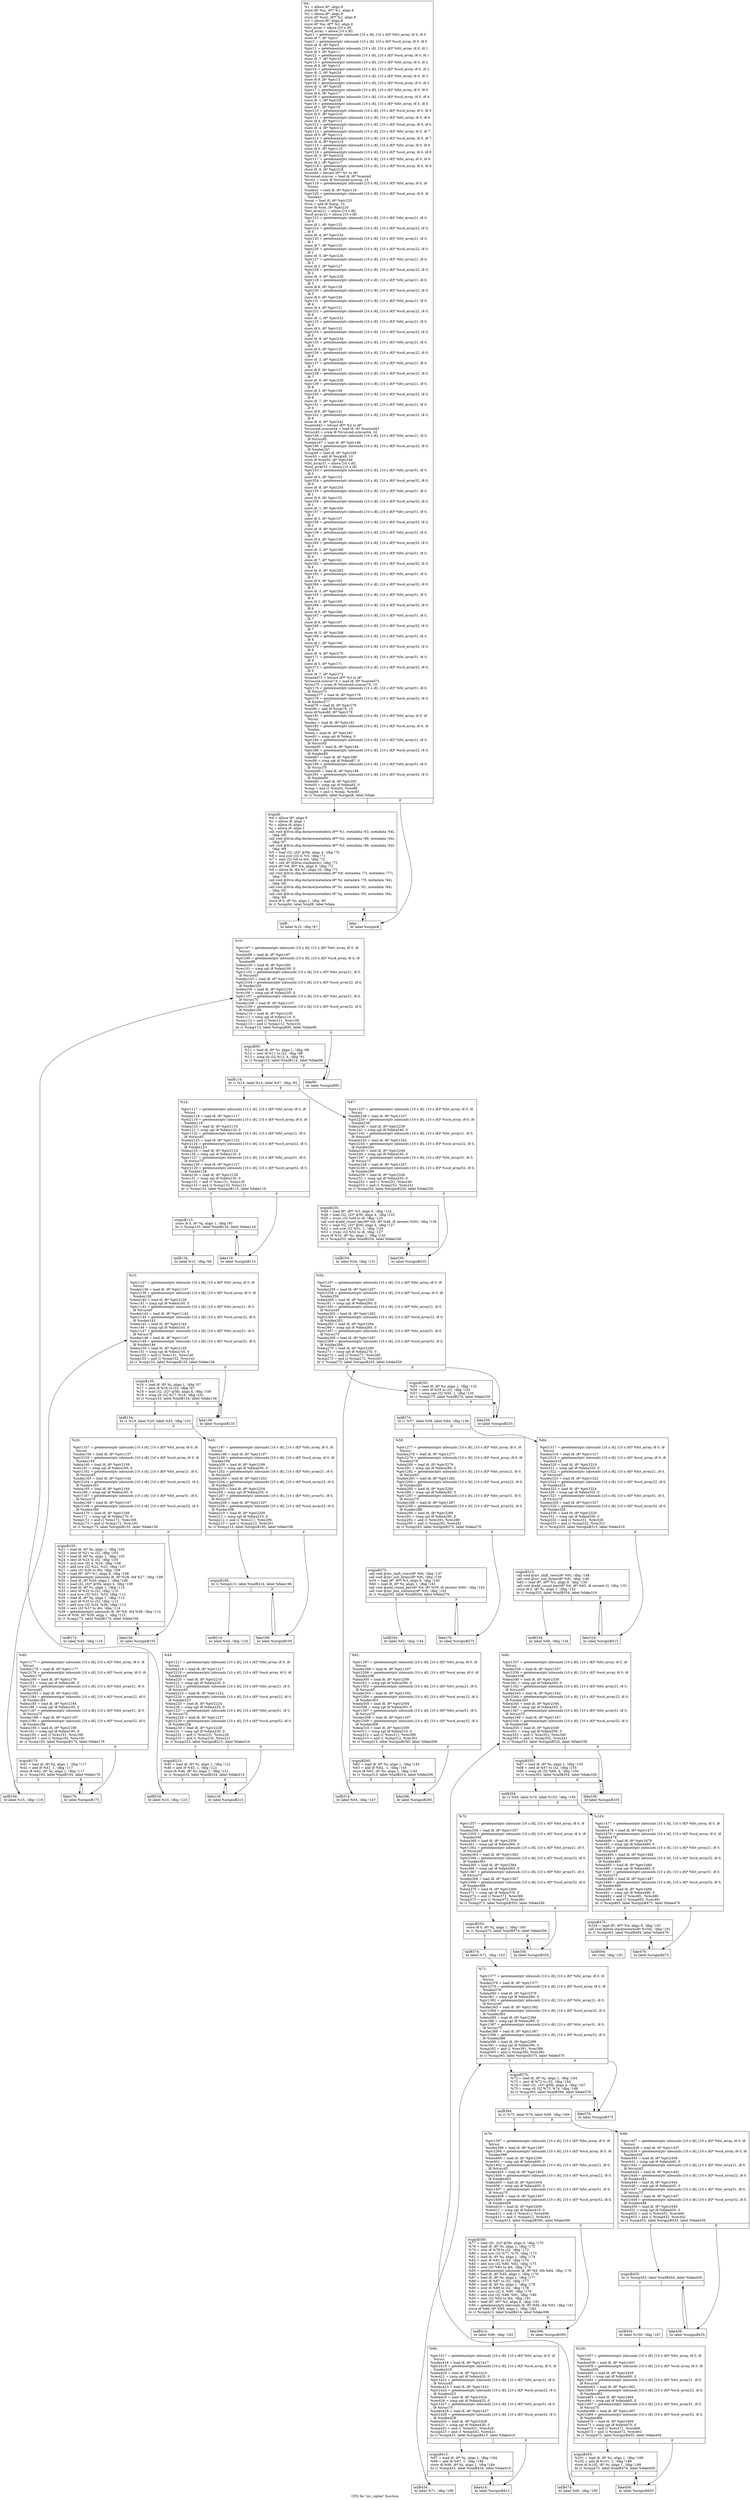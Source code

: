 digraph "CFG for 'inv_cipher' function" {
	label="CFG for 'inv_cipher' function";

	Node0x55a8125c5ec0 [shape=record,label="{%0:\l  %1 = alloca i8*, align 8\l  store i8* %in, i8** %1, align 8\l  %2 = alloca i8*, align 8\l  store i8* %out, i8** %2, align 8\l  %3 = alloca i8*, align 8\l  store i8* %w, i8** %3, align 8\l  %fst_array = alloca [10 x i8]\l  %scd_array = alloca [10 x i8]\l  %ptr1 = getelementptr inbounds [10 x i8], [10 x i8]* %fst_array, i8 0, i8 0\l  store i8 7, i8* %ptr1\l  %ptr2 = getelementptr inbounds [10 x i8], [10 x i8]* %scd_array, i8 0, i8 0\l  store i8 -8, i8* %ptr2\l  %ptr11 = getelementptr inbounds [10 x i8], [10 x i8]* %fst_array, i8 0, i8 1\l  store i8 3, i8* %ptr11\l  %ptr22 = getelementptr inbounds [10 x i8], [10 x i8]* %scd_array, i8 0, i8 1\l  store i8 -7, i8* %ptr22\l  %ptr13 = getelementptr inbounds [10 x i8], [10 x i8]* %fst_array, i8 0, i8 2\l  store i8 8, i8* %ptr13\l  %ptr24 = getelementptr inbounds [10 x i8], [10 x i8]* %scd_array, i8 0, i8 2\l  store i8 -2, i8* %ptr24\l  %ptr15 = getelementptr inbounds [10 x i8], [10 x i8]* %fst_array, i8 0, i8 3\l  store i8 9, i8* %ptr15\l  %ptr26 = getelementptr inbounds [10 x i8], [10 x i8]* %scd_array, i8 0, i8 3\l  store i8 -5, i8* %ptr26\l  %ptr17 = getelementptr inbounds [10 x i8], [10 x i8]* %fst_array, i8 0, i8 4\l  store i8 6, i8* %ptr17\l  %ptr28 = getelementptr inbounds [10 x i8], [10 x i8]* %scd_array, i8 0, i8 4\l  store i8 -1, i8* %ptr28\l  %ptr19 = getelementptr inbounds [10 x i8], [10 x i8]* %fst_array, i8 0, i8 5\l  store i8 1, i8* %ptr19\l  %ptr210 = getelementptr inbounds [10 x i8], [10 x i8]* %scd_array, i8 0, i8 5\l  store i8 0, i8* %ptr210\l  %ptr111 = getelementptr inbounds [10 x i8], [10 x i8]* %fst_array, i8 0, i8 6\l  store i8 4, i8* %ptr111\l  %ptr212 = getelementptr inbounds [10 x i8], [10 x i8]* %scd_array, i8 0, i8 6\l  store i8 -4, i8* %ptr212\l  %ptr113 = getelementptr inbounds [10 x i8], [10 x i8]* %fst_array, i8 0, i8 7\l  store i8 5, i8* %ptr113\l  %ptr214 = getelementptr inbounds [10 x i8], [10 x i8]* %scd_array, i8 0, i8 7\l  store i8 -6, i8* %ptr214\l  %ptr115 = getelementptr inbounds [10 x i8], [10 x i8]* %fst_array, i8 0, i8 8\l  store i8 0, i8* %ptr115\l  %ptr216 = getelementptr inbounds [10 x i8], [10 x i8]* %scd_array, i8 0, i8 8\l  store i8 -3, i8* %ptr216\l  %ptr117 = getelementptr inbounds [10 x i8], [10 x i8]* %fst_array, i8 0, i8 9\l  store i8 2, i8* %ptr117\l  %ptr218 = getelementptr inbounds [10 x i8], [10 x i8]* %scd_array, i8 0, i8 9\l  store i8 -9, i8* %ptr218\l  %casted = bitcast i8** %1 to i8*\l  %trunced.symvar = load i8, i8* %casted\l  %truci = srem i8 %trunced.symvar, 10\l  %ptr119 = getelementptr inbounds [10 x i8], [10 x i8]* %fst_array, i8 0, i8\l... %truci\l  %index2 = load i8, i8* %ptr119\l  %ptr220 = getelementptr inbounds [10 x i8], [10 x i8]* %scd_array, i8 0, i8\l... %index2\l  %orgi = load i8, i8* %ptr220\l  %res = add i8 %orgi, 10\l  store i8 %res, i8* %ptr220\l  %fst_array21 = alloca [10 x i8]\l  %scd_array22 = alloca [10 x i8]\l  %ptr123 = getelementptr inbounds [10 x i8], [10 x i8]* %fst_array21, i8 0,\l... i8 0\l  store i8 1, i8* %ptr123\l  %ptr224 = getelementptr inbounds [10 x i8], [10 x i8]* %scd_array22, i8 0,\l... i8 0\l  store i8 -4, i8* %ptr224\l  %ptr125 = getelementptr inbounds [10 x i8], [10 x i8]* %fst_array21, i8 0,\l... i8 1\l  store i8 7, i8* %ptr125\l  %ptr226 = getelementptr inbounds [10 x i8], [10 x i8]* %scd_array22, i8 0,\l... i8 1\l  store i8 -5, i8* %ptr226\l  %ptr127 = getelementptr inbounds [10 x i8], [10 x i8]* %fst_array21, i8 0,\l... i8 2\l  store i8 2, i8* %ptr127\l  %ptr228 = getelementptr inbounds [10 x i8], [10 x i8]* %scd_array22, i8 0,\l... i8 2\l  store i8 -3, i8* %ptr228\l  %ptr129 = getelementptr inbounds [10 x i8], [10 x i8]* %fst_array21, i8 0,\l... i8 3\l  store i8 8, i8* %ptr129\l  %ptr230 = getelementptr inbounds [10 x i8], [10 x i8]* %scd_array22, i8 0,\l... i8 3\l  store i8 0, i8* %ptr230\l  %ptr131 = getelementptr inbounds [10 x i8], [10 x i8]* %fst_array21, i8 0,\l... i8 4\l  store i8 4, i8* %ptr131\l  %ptr232 = getelementptr inbounds [10 x i8], [10 x i8]* %scd_array22, i8 0,\l... i8 4\l  store i8 -1, i8* %ptr232\l  %ptr133 = getelementptr inbounds [10 x i8], [10 x i8]* %fst_array21, i8 0,\l... i8 5\l  store i8 0, i8* %ptr133\l  %ptr234 = getelementptr inbounds [10 x i8], [10 x i8]* %scd_array22, i8 0,\l... i8 5\l  store i8 -9, i8* %ptr234\l  %ptr135 = getelementptr inbounds [10 x i8], [10 x i8]* %fst_array21, i8 0,\l... i8 6\l  store i8 5, i8* %ptr135\l  %ptr236 = getelementptr inbounds [10 x i8], [10 x i8]* %scd_array22, i8 0,\l... i8 6\l  store i8 -2, i8* %ptr236\l  %ptr137 = getelementptr inbounds [10 x i8], [10 x i8]* %fst_array21, i8 0,\l... i8 7\l  store i8 9, i8* %ptr137\l  %ptr238 = getelementptr inbounds [10 x i8], [10 x i8]* %scd_array22, i8 0,\l... i8 7\l  store i8 -6, i8* %ptr238\l  %ptr139 = getelementptr inbounds [10 x i8], [10 x i8]* %fst_array21, i8 0,\l... i8 8\l  store i8 3, i8* %ptr139\l  %ptr240 = getelementptr inbounds [10 x i8], [10 x i8]* %scd_array22, i8 0,\l... i8 8\l  store i8 -7, i8* %ptr240\l  %ptr141 = getelementptr inbounds [10 x i8], [10 x i8]* %fst_array21, i8 0,\l... i8 9\l  store i8 6, i8* %ptr141\l  %ptr242 = getelementptr inbounds [10 x i8], [10 x i8]* %scd_array22, i8 0,\l... i8 9\l  store i8 -8, i8* %ptr242\l  %casted43 = bitcast i8** %2 to i8*\l  %trunced.symvar44 = load i8, i8* %casted43\l  %truci45 = srem i8 %trunced.symvar44, 10\l  %ptr146 = getelementptr inbounds [10 x i8], [10 x i8]* %fst_array21, i8 0,\l... i8 %truci45\l  %index247 = load i8, i8* %ptr146\l  %ptr248 = getelementptr inbounds [10 x i8], [10 x i8]* %scd_array22, i8 0,\l... i8 %index247\l  %orgi49 = load i8, i8* %ptr248\l  %res50 = add i8 %orgi49, 10\l  store i8 %res50, i8* %ptr248\l  %fst_array51 = alloca [10 x i8]\l  %scd_array52 = alloca [10 x i8]\l  %ptr153 = getelementptr inbounds [10 x i8], [10 x i8]* %fst_array51, i8 0,\l... i8 0\l  store i8 0, i8* %ptr153\l  %ptr254 = getelementptr inbounds [10 x i8], [10 x i8]* %scd_array52, i8 0,\l... i8 0\l  store i8 -8, i8* %ptr254\l  %ptr155 = getelementptr inbounds [10 x i8], [10 x i8]* %fst_array51, i8 0,\l... i8 1\l  store i8 9, i8* %ptr155\l  %ptr256 = getelementptr inbounds [10 x i8], [10 x i8]* %scd_array52, i8 0,\l... i8 1\l  store i8 -1, i8* %ptr256\l  %ptr157 = getelementptr inbounds [10 x i8], [10 x i8]* %fst_array51, i8 0,\l... i8 2\l  store i8 3, i8* %ptr157\l  %ptr258 = getelementptr inbounds [10 x i8], [10 x i8]* %scd_array52, i8 0,\l... i8 2\l  store i8 -9, i8* %ptr258\l  %ptr159 = getelementptr inbounds [10 x i8], [10 x i8]* %fst_array51, i8 0,\l... i8 3\l  store i8 4, i8* %ptr159\l  %ptr260 = getelementptr inbounds [10 x i8], [10 x i8]* %scd_array52, i8 0,\l... i8 3\l  store i8 -2, i8* %ptr260\l  %ptr161 = getelementptr inbounds [10 x i8], [10 x i8]* %fst_array51, i8 0,\l... i8 4\l  store i8 7, i8* %ptr161\l  %ptr262 = getelementptr inbounds [10 x i8], [10 x i8]* %scd_array52, i8 0,\l... i8 4\l  store i8 -6, i8* %ptr262\l  %ptr163 = getelementptr inbounds [10 x i8], [10 x i8]* %fst_array51, i8 0,\l... i8 5\l  store i8 6, i8* %ptr163\l  %ptr264 = getelementptr inbounds [10 x i8], [10 x i8]* %scd_array52, i8 0,\l... i8 5\l  store i8 -3, i8* %ptr264\l  %ptr165 = getelementptr inbounds [10 x i8], [10 x i8]* %fst_array51, i8 0,\l... i8 6\l  store i8 2, i8* %ptr165\l  %ptr266 = getelementptr inbounds [10 x i8], [10 x i8]* %scd_array52, i8 0,\l... i8 6\l  store i8 0, i8* %ptr266\l  %ptr167 = getelementptr inbounds [10 x i8], [10 x i8]* %fst_array51, i8 0,\l... i8 7\l  store i8 8, i8* %ptr167\l  %ptr268 = getelementptr inbounds [10 x i8], [10 x i8]* %scd_array52, i8 0,\l... i8 7\l  store i8 -5, i8* %ptr268\l  %ptr169 = getelementptr inbounds [10 x i8], [10 x i8]* %fst_array51, i8 0,\l... i8 8\l  store i8 1, i8* %ptr169\l  %ptr270 = getelementptr inbounds [10 x i8], [10 x i8]* %scd_array52, i8 0,\l... i8 8\l  store i8 -4, i8* %ptr270\l  %ptr171 = getelementptr inbounds [10 x i8], [10 x i8]* %fst_array51, i8 0,\l... i8 9\l  store i8 5, i8* %ptr171\l  %ptr272 = getelementptr inbounds [10 x i8], [10 x i8]* %scd_array52, i8 0,\l... i8 9\l  store i8 -7, i8* %ptr272\l  %casted73 = bitcast i8** %3 to i8*\l  %trunced.symvar74 = load i8, i8* %casted73\l  %truci75 = srem i8 %trunced.symvar74, 10\l  %ptr176 = getelementptr inbounds [10 x i8], [10 x i8]* %fst_array51, i8 0,\l... i8 %truci75\l  %index277 = load i8, i8* %ptr176\l  %ptr278 = getelementptr inbounds [10 x i8], [10 x i8]* %scd_array52, i8 0,\l... i8 %index277\l  %orgi79 = load i8, i8* %ptr278\l  %res80 = add i8 %orgi79, 10\l  store i8 %res80, i8* %ptr278\l  %ptr181 = getelementptr inbounds [10 x i8], [10 x i8]* %fst_array, i8 0, i8\l... %truci\l  %index = load i8, i8* %ptr181\l  %ptr282 = getelementptr inbounds [10 x i8], [10 x i8]* %scd_array, i8 0, i8\l... %index\l  %data = load i8, i8* %ptr282\l  %res83 = icmp sgt i8 %data, 0\l  %ptr184 = getelementptr inbounds [10 x i8], [10 x i8]* %fst_array21, i8 0,\l... i8 %truci45\l  %index85 = load i8, i8* %ptr184\l  %ptr286 = getelementptr inbounds [10 x i8], [10 x i8]* %scd_array22, i8 0,\l... i8 %index85\l  %data87 = load i8, i8* %ptr286\l  %res88 = icmp sgt i8 %data87, 0\l  %ptr189 = getelementptr inbounds [10 x i8], [10 x i8]* %fst_array51, i8 0,\l... i8 %truci75\l  %index90 = load i8, i8* %ptr189\l  %ptr291 = getelementptr inbounds [10 x i8], [10 x i8]* %scd_array52, i8 0,\l... i8 %index90\l  %data92 = load i8, i8* %ptr291\l  %res93 = icmp sgt i8 %data92, 0\l  %cmp = and i1 %res93, %res88\l  %cmp94 = and i1 %cmp, %res83\l  br i1 %cmp94, label %originB, label %fake\l|{<s0>T|<s1>F}}"];
	Node0x55a8125c5ec0:s0 -> Node0x55a8125c5f10;
	Node0x55a8125c5ec0:s1 -> Node0x55a8125cb070;
	Node0x55a8125c5f10 [shape=record,label="{originB:                                          \l  %4 = alloca i8*, align 8\l  %r = alloca i8, align 1\l  %i = alloca i8, align 1\l  %j = alloca i8, align 1\l  call void @llvm.dbg.declare(metadata i8** %1, metadata !63, metadata !64),\l... !dbg !65\l  call void @llvm.dbg.declare(metadata i8** %2, metadata !66, metadata !64),\l... !dbg !67\l  call void @llvm.dbg.declare(metadata i8** %3, metadata !68, metadata !64),\l... !dbg !69\l  %5 = load i32, i32* @Nb, align 4, !dbg !70\l  %6 = mul nsw i32 4, %5, !dbg !71\l  %7 = zext i32 %6 to i64, !dbg !72\l  %8 = call i8* @llvm.stacksave(), !dbg !72\l  store i8* %8, i8** %4, align 8, !dbg !72\l  %9 = alloca i8, i64 %7, align 16, !dbg !72\l  call void @llvm.dbg.declare(metadata i8* %9, metadata !73, metadata !77),\l... !dbg !78\l  call void @llvm.dbg.declare(metadata i8* %r, metadata !79, metadata !64),\l... !dbg !80\l  call void @llvm.dbg.declare(metadata i8* %i, metadata !81, metadata !64),\l... !dbg !82\l  call void @llvm.dbg.declare(metadata i8* %j, metadata !83, metadata !64),\l... !dbg !84\l  store i8 0, i8* %i, align 1, !dbg !85\l  br i1 %cmp94, label %tailB, label %fake\l|{<s0>T|<s1>F}}"];
	Node0x55a8125c5f10:s0 -> Node0x55a8125c5f60;
	Node0x55a8125c5f10:s1 -> Node0x55a8125cb070;
	Node0x55a8125c5f60 [shape=record,label="{tailB:                                            \l  br label %10, !dbg !87\l}"];
	Node0x55a8125c5f60 -> Node0x55a8125c5fb0;
	Node0x55a8125c5fb0 [shape=record,label="{%10:\l\l  %ptr197 = getelementptr inbounds [10 x i8], [10 x i8]* %fst_array, i8 0, i8\l... %truci\l  %index98 = load i8, i8* %ptr197\l  %ptr299 = getelementptr inbounds [10 x i8], [10 x i8]* %scd_array, i8 0, i8\l... %index98\l  %data100 = load i8, i8* %ptr299\l  %res101 = icmp sgt i8 %data100, 0\l  %ptr1102 = getelementptr inbounds [10 x i8], [10 x i8]* %fst_array21, i8 0,\l... i8 %truci45\l  %index103 = load i8, i8* %ptr1102\l  %ptr2104 = getelementptr inbounds [10 x i8], [10 x i8]* %scd_array22, i8 0,\l... i8 %index103\l  %data105 = load i8, i8* %ptr2104\l  %res106 = icmp sgt i8 %data105, 0\l  %ptr1107 = getelementptr inbounds [10 x i8], [10 x i8]* %fst_array51, i8 0,\l... i8 %truci75\l  %index108 = load i8, i8* %ptr1107\l  %ptr2109 = getelementptr inbounds [10 x i8], [10 x i8]* %scd_array52, i8 0,\l... i8 %index108\l  %data110 = load i8, i8* %ptr2109\l  %res111 = icmp sgt i8 %data110, 0\l  %cmp112 = and i1 %res111, %res106\l  %cmp113 = and i1 %cmp112, %res101\l  br i1 %cmp113, label %originB95, label %fake96\l|{<s0>T|<s1>F}}"];
	Node0x55a8125c5fb0:s0 -> Node0x55a8125c6000;
	Node0x55a8125c5fb0:s1 -> Node0x55a8125cb0c0;
	Node0x55a8125c6000 [shape=record,label="{originB95:                                        \l  %11 = load i8, i8* %i, align 1, !dbg !88\l  %12 = zext i8 %11 to i32, !dbg !88\l  %13 = icmp slt i32 %12, 4, !dbg !91\l  br i1 %cmp113, label %tailB114, label %fake96\l|{<s0>T|<s1>F}}"];
	Node0x55a8125c6000:s0 -> Node0x55a8125c6050;
	Node0x55a8125c6000:s1 -> Node0x55a8125cb0c0;
	Node0x55a8125c6050 [shape=record,label="{tailB114:                                         \l  br i1 %13, label %14, label %47, !dbg !92\l|{<s0>T|<s1>F}}"];
	Node0x55a8125c6050:s0 -> Node0x55a8125c60a0;
	Node0x55a8125c6050:s1 -> Node0x55a8125ca440;
	Node0x55a8125c60a0 [shape=record,label="{%14:\l\l  %ptr1117 = getelementptr inbounds [10 x i8], [10 x i8]* %fst_array, i8 0, i8\l... %truci\l  %index118 = load i8, i8* %ptr1117\l  %ptr2119 = getelementptr inbounds [10 x i8], [10 x i8]* %scd_array, i8 0, i8\l... %index118\l  %data120 = load i8, i8* %ptr2119\l  %res121 = icmp sgt i8 %data120, 0\l  %ptr1122 = getelementptr inbounds [10 x i8], [10 x i8]* %fst_array21, i8 0,\l... i8 %truci45\l  %index123 = load i8, i8* %ptr1122\l  %ptr2124 = getelementptr inbounds [10 x i8], [10 x i8]* %scd_array22, i8 0,\l... i8 %index123\l  %data125 = load i8, i8* %ptr2124\l  %res126 = icmp sgt i8 %data125, 0\l  %ptr1127 = getelementptr inbounds [10 x i8], [10 x i8]* %fst_array51, i8 0,\l... i8 %truci75\l  %index128 = load i8, i8* %ptr1127\l  %ptr2129 = getelementptr inbounds [10 x i8], [10 x i8]* %scd_array52, i8 0,\l... i8 %index128\l  %data130 = load i8, i8* %ptr2129\l  %res131 = icmp sgt i8 %data130, 0\l  %cmp132 = and i1 %res131, %res126\l  %cmp133 = and i1 %cmp132, %res121\l  br i1 %cmp133, label %originB115, label %fake116\l|{<s0>T|<s1>F}}"];
	Node0x55a8125c60a0:s0 -> Node0x55a8125c60f0;
	Node0x55a8125c60a0:s1 -> Node0x55a8125cb110;
	Node0x55a8125c60f0 [shape=record,label="{originB115:                                       \l  store i8 0, i8* %j, align 1, !dbg !93\l  br i1 %cmp133, label %tailB134, label %fake116\l|{<s0>T|<s1>F}}"];
	Node0x55a8125c60f0:s0 -> Node0x55a8125c6140;
	Node0x55a8125c60f0:s1 -> Node0x55a8125cb110;
	Node0x55a8125c6140 [shape=record,label="{tailB134:                                         \l  br label %15, !dbg !96\l}"];
	Node0x55a8125c6140 -> Node0x55a8125c6190;
	Node0x55a8125c6190 [shape=record,label="{%15:\l\l  %ptr1137 = getelementptr inbounds [10 x i8], [10 x i8]* %fst_array, i8 0, i8\l... %truci\l  %index138 = load i8, i8* %ptr1137\l  %ptr2139 = getelementptr inbounds [10 x i8], [10 x i8]* %scd_array, i8 0, i8\l... %index138\l  %data140 = load i8, i8* %ptr2139\l  %res141 = icmp sgt i8 %data140, 0\l  %ptr1142 = getelementptr inbounds [10 x i8], [10 x i8]* %fst_array21, i8 0,\l... i8 %truci45\l  %index143 = load i8, i8* %ptr1142\l  %ptr2144 = getelementptr inbounds [10 x i8], [10 x i8]* %scd_array22, i8 0,\l... i8 %index143\l  %data145 = load i8, i8* %ptr2144\l  %res146 = icmp sgt i8 %data145, 0\l  %ptr1147 = getelementptr inbounds [10 x i8], [10 x i8]* %fst_array51, i8 0,\l... i8 %truci75\l  %index148 = load i8, i8* %ptr1147\l  %ptr2149 = getelementptr inbounds [10 x i8], [10 x i8]* %scd_array52, i8 0,\l... i8 %index148\l  %data150 = load i8, i8* %ptr2149\l  %res151 = icmp sgt i8 %data150, 0\l  %cmp152 = and i1 %res151, %res146\l  %cmp153 = and i1 %cmp152, %res141\l  br i1 %cmp153, label %originB135, label %fake136\l|{<s0>T|<s1>F}}"];
	Node0x55a8125c6190:s0 -> Node0x55a8125c61e0;
	Node0x55a8125c6190:s1 -> Node0x55a8125cb160;
	Node0x55a8125c61e0 [shape=record,label="{originB135:                                       \l  %16 = load i8, i8* %j, align 1, !dbg !97\l  %17 = zext i8 %16 to i32, !dbg !97\l  %18 = load i32, i32* @Nb, align 4, !dbg !100\l  %19 = icmp slt i32 %17, %18, !dbg !101\l  br i1 %cmp153, label %tailB154, label %fake136\l|{<s0>T|<s1>F}}"];
	Node0x55a8125c61e0:s0 -> Node0x55a8125c6230;
	Node0x55a8125c61e0:s1 -> Node0x55a8125cb160;
	Node0x55a8125c6230 [shape=record,label="{tailB154:                                         \l  br i1 %19, label %20, label %43, !dbg !102\l|{<s0>T|<s1>F}}"];
	Node0x55a8125c6230:s0 -> Node0x55a8125c6280;
	Node0x55a8125c6230:s1 -> Node0x55a8125a8e30;
	Node0x55a8125c6280 [shape=record,label="{%20:\l\l  %ptr1157 = getelementptr inbounds [10 x i8], [10 x i8]* %fst_array, i8 0, i8\l... %truci\l  %index158 = load i8, i8* %ptr1157\l  %ptr2159 = getelementptr inbounds [10 x i8], [10 x i8]* %scd_array, i8 0, i8\l... %index158\l  %data160 = load i8, i8* %ptr2159\l  %res161 = icmp sgt i8 %data160, 0\l  %ptr1162 = getelementptr inbounds [10 x i8], [10 x i8]* %fst_array21, i8 0,\l... i8 %truci45\l  %index163 = load i8, i8* %ptr1162\l  %ptr2164 = getelementptr inbounds [10 x i8], [10 x i8]* %scd_array22, i8 0,\l... i8 %index163\l  %data165 = load i8, i8* %ptr2164\l  %res166 = icmp sgt i8 %data165, 0\l  %ptr1167 = getelementptr inbounds [10 x i8], [10 x i8]* %fst_array51, i8 0,\l... i8 %truci75\l  %index168 = load i8, i8* %ptr1167\l  %ptr2169 = getelementptr inbounds [10 x i8], [10 x i8]* %scd_array52, i8 0,\l... i8 %index168\l  %data170 = load i8, i8* %ptr2169\l  %res171 = icmp sgt i8 %data170, 0\l  %cmp172 = and i1 %res171, %res166\l  %cmp173 = and i1 %cmp172, %res161\l  br i1 %cmp173, label %originB155, label %fake156\l|{<s0>T|<s1>F}}"];
	Node0x55a8125c6280:s0 -> Node0x55a8125a8ca0;
	Node0x55a8125c6280:s1 -> Node0x55a8125cb1b0;
	Node0x55a8125a8ca0 [shape=record,label="{originB155:                                       \l  %21 = load i8, i8* %i, align 1, !dbg !103\l  %22 = zext i8 %21 to i32, !dbg !103\l  %23 = load i8, i8* %j, align 1, !dbg !105\l  %24 = zext i8 %23 to i32, !dbg !105\l  %25 = mul nsw i32 4, %24, !dbg !106\l  %26 = add nsw i32 %22, %25, !dbg !107\l  %27 = sext i32 %26 to i64, !dbg !108\l  %28 = load i8*, i8** %1, align 8, !dbg !108\l  %29 = getelementptr inbounds i8, i8* %28, i64 %27, !dbg !108\l  %30 = load i8, i8* %29, align 1, !dbg !108\l  %31 = load i32, i32* @Nb, align 4, !dbg !109\l  %32 = load i8, i8* %i, align 1, !dbg !110\l  %33 = zext i8 %32 to i32, !dbg !110\l  %34 = mul nsw i32 %31, %33, !dbg !111\l  %35 = load i8, i8* %j, align 1, !dbg !112\l  %36 = zext i8 %35 to i32, !dbg !112\l  %37 = add nsw i32 %34, %36, !dbg !113\l  %38 = sext i32 %37 to i64, !dbg !114\l  %39 = getelementptr inbounds i8, i8* %9, i64 %38, !dbg !114\l  store i8 %30, i8* %39, align 1, !dbg !115\l  br i1 %cmp173, label %tailB174, label %fake156\l|{<s0>T|<s1>F}}"];
	Node0x55a8125a8ca0:s0 -> Node0x55a8125a8cf0;
	Node0x55a8125a8ca0:s1 -> Node0x55a8125cb1b0;
	Node0x55a8125a8cf0 [shape=record,label="{tailB174:                                         \l  br label %40, !dbg !116\l}"];
	Node0x55a8125a8cf0 -> Node0x55a8125a8d40;
	Node0x55a8125a8d40 [shape=record,label="{%40:\l\l  %ptr1177 = getelementptr inbounds [10 x i8], [10 x i8]* %fst_array, i8 0, i8\l... %truci\l  %index178 = load i8, i8* %ptr1177\l  %ptr2179 = getelementptr inbounds [10 x i8], [10 x i8]* %scd_array, i8 0, i8\l... %index178\l  %data180 = load i8, i8* %ptr2179\l  %res181 = icmp sgt i8 %data180, 0\l  %ptr1182 = getelementptr inbounds [10 x i8], [10 x i8]* %fst_array21, i8 0,\l... i8 %truci45\l  %index183 = load i8, i8* %ptr1182\l  %ptr2184 = getelementptr inbounds [10 x i8], [10 x i8]* %scd_array22, i8 0,\l... i8 %index183\l  %data185 = load i8, i8* %ptr2184\l  %res186 = icmp sgt i8 %data185, 0\l  %ptr1187 = getelementptr inbounds [10 x i8], [10 x i8]* %fst_array51, i8 0,\l... i8 %truci75\l  %index188 = load i8, i8* %ptr1187\l  %ptr2189 = getelementptr inbounds [10 x i8], [10 x i8]* %scd_array52, i8 0,\l... i8 %index188\l  %data190 = load i8, i8* %ptr2189\l  %res191 = icmp sgt i8 %data190, 0\l  %cmp192 = and i1 %res191, %res186\l  %cmp193 = and i1 %cmp192, %res181\l  br i1 %cmp193, label %originB175, label %fake176\l|{<s0>T|<s1>F}}"];
	Node0x55a8125a8d40:s0 -> Node0x55a8125a8d90;
	Node0x55a8125a8d40:s1 -> Node0x55a8125cb200;
	Node0x55a8125a8d90 [shape=record,label="{originB175:                                       \l  %41 = load i8, i8* %j, align 1, !dbg !117\l  %42 = add i8 %41, 1, !dbg !117\l  store i8 %42, i8* %j, align 1, !dbg !117\l  br i1 %cmp193, label %tailB194, label %fake176\l|{<s0>T|<s1>F}}"];
	Node0x55a8125a8d90:s0 -> Node0x55a8125a8de0;
	Node0x55a8125a8d90:s1 -> Node0x55a8125cb200;
	Node0x55a8125a8de0 [shape=record,label="{tailB194:                                         \l  br label %15, !dbg !119\l}"];
	Node0x55a8125a8de0 -> Node0x55a8125c6190;
	Node0x55a8125a8e30 [shape=record,label="{%43:\l\l  %ptr1197 = getelementptr inbounds [10 x i8], [10 x i8]* %fst_array, i8 0, i8\l... %truci\l  %index198 = load i8, i8* %ptr1197\l  %ptr2199 = getelementptr inbounds [10 x i8], [10 x i8]* %scd_array, i8 0, i8\l... %index198\l  %data200 = load i8, i8* %ptr2199\l  %res201 = icmp sgt i8 %data200, 0\l  %ptr1202 = getelementptr inbounds [10 x i8], [10 x i8]* %fst_array21, i8 0,\l... i8 %truci45\l  %index203 = load i8, i8* %ptr1202\l  %ptr2204 = getelementptr inbounds [10 x i8], [10 x i8]* %scd_array22, i8 0,\l... i8 %index203\l  %data205 = load i8, i8* %ptr2204\l  %res206 = icmp sgt i8 %data205, 0\l  %ptr1207 = getelementptr inbounds [10 x i8], [10 x i8]* %fst_array51, i8 0,\l... i8 %truci75\l  %index208 = load i8, i8* %ptr1207\l  %ptr2209 = getelementptr inbounds [10 x i8], [10 x i8]* %scd_array52, i8 0,\l... i8 %index208\l  %data210 = load i8, i8* %ptr2209\l  %res211 = icmp sgt i8 %data210, 0\l  %cmp212 = and i1 %res211, %res206\l  %cmp213 = and i1 %cmp212, %res201\l  br i1 %cmp213, label %originB195, label %fake196\l|{<s0>T|<s1>F}}"];
	Node0x55a8125a8e30:s0 -> Node0x55a8125ca2b0;
	Node0x55a8125a8e30:s1 -> Node0x55a8125cb250;
	Node0x55a8125ca2b0 [shape=record,label="{originB195:                                       \l  br i1 %cmp213, label %tailB214, label %fake196\l|{<s0>T|<s1>F}}"];
	Node0x55a8125ca2b0:s0 -> Node0x55a8125ca300;
	Node0x55a8125ca2b0:s1 -> Node0x55a8125cb250;
	Node0x55a8125ca300 [shape=record,label="{tailB214:                                         \l  br label %44, !dbg !120\l}"];
	Node0x55a8125ca300 -> Node0x55a8125ca350;
	Node0x55a8125ca350 [shape=record,label="{%44:\l\l  %ptr1217 = getelementptr inbounds [10 x i8], [10 x i8]* %fst_array, i8 0, i8\l... %truci\l  %index218 = load i8, i8* %ptr1217\l  %ptr2219 = getelementptr inbounds [10 x i8], [10 x i8]* %scd_array, i8 0, i8\l... %index218\l  %data220 = load i8, i8* %ptr2219\l  %res221 = icmp sgt i8 %data220, 0\l  %ptr1222 = getelementptr inbounds [10 x i8], [10 x i8]* %fst_array21, i8 0,\l... i8 %truci45\l  %index223 = load i8, i8* %ptr1222\l  %ptr2224 = getelementptr inbounds [10 x i8], [10 x i8]* %scd_array22, i8 0,\l... i8 %index223\l  %data225 = load i8, i8* %ptr2224\l  %res226 = icmp sgt i8 %data225, 0\l  %ptr1227 = getelementptr inbounds [10 x i8], [10 x i8]* %fst_array51, i8 0,\l... i8 %truci75\l  %index228 = load i8, i8* %ptr1227\l  %ptr2229 = getelementptr inbounds [10 x i8], [10 x i8]* %scd_array52, i8 0,\l... i8 %index228\l  %data230 = load i8, i8* %ptr2229\l  %res231 = icmp sgt i8 %data230, 0\l  %cmp232 = and i1 %res231, %res226\l  %cmp233 = and i1 %cmp232, %res221\l  br i1 %cmp233, label %originB215, label %fake216\l|{<s0>T|<s1>F}}"];
	Node0x55a8125ca350:s0 -> Node0x55a8125ca3a0;
	Node0x55a8125ca350:s1 -> Node0x55a8125cb2a0;
	Node0x55a8125ca3a0 [shape=record,label="{originB215:                                       \l  %45 = load i8, i8* %i, align 1, !dbg !121\l  %46 = add i8 %45, 1, !dbg !121\l  store i8 %46, i8* %i, align 1, !dbg !121\l  br i1 %cmp233, label %tailB234, label %fake216\l|{<s0>T|<s1>F}}"];
	Node0x55a8125ca3a0:s0 -> Node0x55a8125ca3f0;
	Node0x55a8125ca3a0:s1 -> Node0x55a8125cb2a0;
	Node0x55a8125ca3f0 [shape=record,label="{tailB234:                                         \l  br label %10, !dbg !123\l}"];
	Node0x55a8125ca3f0 -> Node0x55a8125c5fb0;
	Node0x55a8125ca440 [shape=record,label="{%47:\l\l  %ptr1237 = getelementptr inbounds [10 x i8], [10 x i8]* %fst_array, i8 0, i8\l... %truci\l  %index238 = load i8, i8* %ptr1237\l  %ptr2239 = getelementptr inbounds [10 x i8], [10 x i8]* %scd_array, i8 0, i8\l... %index238\l  %data240 = load i8, i8* %ptr2239\l  %res241 = icmp sgt i8 %data240, 0\l  %ptr1242 = getelementptr inbounds [10 x i8], [10 x i8]* %fst_array21, i8 0,\l... i8 %truci45\l  %index243 = load i8, i8* %ptr1242\l  %ptr2244 = getelementptr inbounds [10 x i8], [10 x i8]* %scd_array22, i8 0,\l... i8 %index243\l  %data245 = load i8, i8* %ptr2244\l  %res246 = icmp sgt i8 %data245, 0\l  %ptr1247 = getelementptr inbounds [10 x i8], [10 x i8]* %fst_array51, i8 0,\l... i8 %truci75\l  %index248 = load i8, i8* %ptr1247\l  %ptr2249 = getelementptr inbounds [10 x i8], [10 x i8]* %scd_array52, i8 0,\l... i8 %index248\l  %data250 = load i8, i8* %ptr2249\l  %res251 = icmp sgt i8 %data250, 0\l  %cmp252 = and i1 %res251, %res246\l  %cmp253 = and i1 %cmp252, %res241\l  br i1 %cmp253, label %originB235, label %fake236\l|{<s0>T|<s1>F}}"];
	Node0x55a8125ca440:s0 -> Node0x55a8125ca490;
	Node0x55a8125ca440:s1 -> Node0x55a8125cb2f0;
	Node0x55a8125ca490 [shape=record,label="{originB235:                                       \l  %48 = load i8*, i8** %3, align 8, !dbg !124\l  %49 = load i32, i32* @Nr, align 4, !dbg !125\l  %50 = trunc i32 %49 to i8, !dbg !125\l  call void @add_round_key(i8* %9, i8* %48, i8 zeroext %50), !dbg !126\l  %51 = load i32, i32* @Nr, align 4, !dbg !127\l  %52 = sub nsw i32 %51, 1, !dbg !129\l  %53 = trunc i32 %52 to i8, !dbg !127\l  store i8 %53, i8* %r, align 1, !dbg !130\l  br i1 %cmp253, label %tailB254, label %fake236\l|{<s0>T|<s1>F}}"];
	Node0x55a8125ca490:s0 -> Node0x55a8125ca4e0;
	Node0x55a8125ca490:s1 -> Node0x55a8125cb2f0;
	Node0x55a8125ca4e0 [shape=record,label="{tailB254:                                         \l  br label %54, !dbg !131\l}"];
	Node0x55a8125ca4e0 -> Node0x55a8125ca530;
	Node0x55a8125ca530 [shape=record,label="{%54:\l\l  %ptr1257 = getelementptr inbounds [10 x i8], [10 x i8]* %fst_array, i8 0, i8\l... %truci\l  %index258 = load i8, i8* %ptr1257\l  %ptr2259 = getelementptr inbounds [10 x i8], [10 x i8]* %scd_array, i8 0, i8\l... %index258\l  %data260 = load i8, i8* %ptr2259\l  %res261 = icmp sgt i8 %data260, 0\l  %ptr1262 = getelementptr inbounds [10 x i8], [10 x i8]* %fst_array21, i8 0,\l... i8 %truci45\l  %index263 = load i8, i8* %ptr1262\l  %ptr2264 = getelementptr inbounds [10 x i8], [10 x i8]* %scd_array22, i8 0,\l... i8 %index263\l  %data265 = load i8, i8* %ptr2264\l  %res266 = icmp sgt i8 %data265, 0\l  %ptr1267 = getelementptr inbounds [10 x i8], [10 x i8]* %fst_array51, i8 0,\l... i8 %truci75\l  %index268 = load i8, i8* %ptr1267\l  %ptr2269 = getelementptr inbounds [10 x i8], [10 x i8]* %scd_array52, i8 0,\l... i8 %index268\l  %data270 = load i8, i8* %ptr2269\l  %res271 = icmp sgt i8 %data270, 0\l  %cmp272 = and i1 %res271, %res266\l  %cmp273 = and i1 %cmp272, %res261\l  br i1 %cmp273, label %originB255, label %fake256\l|{<s0>T|<s1>F}}"];
	Node0x55a8125ca530:s0 -> Node0x55a8125ca580;
	Node0x55a8125ca530:s1 -> Node0x55a8125cb340;
	Node0x55a8125ca580 [shape=record,label="{originB255:                                       \l  %55 = load i8, i8* %r, align 1, !dbg !132\l  %56 = zext i8 %55 to i32, !dbg !132\l  %57 = icmp sge i32 %56, 1, !dbg !135\l  br i1 %cmp273, label %tailB274, label %fake256\l|{<s0>T|<s1>F}}"];
	Node0x55a8125ca580:s0 -> Node0x55a8125ca5d0;
	Node0x55a8125ca580:s1 -> Node0x55a8125cb340;
	Node0x55a8125ca5d0 [shape=record,label="{tailB274:                                         \l  br i1 %57, label %58, label %64, !dbg !136\l|{<s0>T|<s1>F}}"];
	Node0x55a8125ca5d0:s0 -> Node0x55a8125ca620;
	Node0x55a8125ca5d0:s1 -> Node0x55a8125ca800;
	Node0x55a8125ca620 [shape=record,label="{%58:\l\l  %ptr1277 = getelementptr inbounds [10 x i8], [10 x i8]* %fst_array, i8 0, i8\l... %truci\l  %index278 = load i8, i8* %ptr1277\l  %ptr2279 = getelementptr inbounds [10 x i8], [10 x i8]* %scd_array, i8 0, i8\l... %index278\l  %data280 = load i8, i8* %ptr2279\l  %res281 = icmp sgt i8 %data280, 0\l  %ptr1282 = getelementptr inbounds [10 x i8], [10 x i8]* %fst_array21, i8 0,\l... i8 %truci45\l  %index283 = load i8, i8* %ptr1282\l  %ptr2284 = getelementptr inbounds [10 x i8], [10 x i8]* %scd_array22, i8 0,\l... i8 %index283\l  %data285 = load i8, i8* %ptr2284\l  %res286 = icmp sgt i8 %data285, 0\l  %ptr1287 = getelementptr inbounds [10 x i8], [10 x i8]* %fst_array51, i8 0,\l... i8 %truci75\l  %index288 = load i8, i8* %ptr1287\l  %ptr2289 = getelementptr inbounds [10 x i8], [10 x i8]* %scd_array52, i8 0,\l... i8 %index288\l  %data290 = load i8, i8* %ptr2289\l  %res291 = icmp sgt i8 %data290, 0\l  %cmp292 = and i1 %res291, %res286\l  %cmp293 = and i1 %cmp292, %res281\l  br i1 %cmp293, label %originB275, label %fake276\l|{<s0>T|<s1>F}}"];
	Node0x55a8125ca620:s0 -> Node0x55a8125ca670;
	Node0x55a8125ca620:s1 -> Node0x55a8125cb390;
	Node0x55a8125ca670 [shape=record,label="{originB275:                                       \l  call void @inv_shift_rows(i8* %9), !dbg !137\l  call void @inv_sub_bytes(i8* %9), !dbg !139\l  %59 = load i8*, i8** %3, align 8, !dbg !140\l  %60 = load i8, i8* %r, align 1, !dbg !141\l  call void @add_round_key(i8* %9, i8* %59, i8 zeroext %60), !dbg !142\l  call void @inv_mix_columns(i8* %9), !dbg !143\l  br i1 %cmp293, label %tailB294, label %fake276\l|{<s0>T|<s1>F}}"];
	Node0x55a8125ca670:s0 -> Node0x55a8125ca6c0;
	Node0x55a8125ca670:s1 -> Node0x55a8125cb390;
	Node0x55a8125ca6c0 [shape=record,label="{tailB294:                                         \l  br label %61, !dbg !144\l}"];
	Node0x55a8125ca6c0 -> Node0x55a8125ca710;
	Node0x55a8125ca710 [shape=record,label="{%61:\l\l  %ptr1297 = getelementptr inbounds [10 x i8], [10 x i8]* %fst_array, i8 0, i8\l... %truci\l  %index298 = load i8, i8* %ptr1297\l  %ptr2299 = getelementptr inbounds [10 x i8], [10 x i8]* %scd_array, i8 0, i8\l... %index298\l  %data300 = load i8, i8* %ptr2299\l  %res301 = icmp sgt i8 %data300, 0\l  %ptr1302 = getelementptr inbounds [10 x i8], [10 x i8]* %fst_array21, i8 0,\l... i8 %truci45\l  %index303 = load i8, i8* %ptr1302\l  %ptr2304 = getelementptr inbounds [10 x i8], [10 x i8]* %scd_array22, i8 0,\l... i8 %index303\l  %data305 = load i8, i8* %ptr2304\l  %res306 = icmp sgt i8 %data305, 0\l  %ptr1307 = getelementptr inbounds [10 x i8], [10 x i8]* %fst_array51, i8 0,\l... i8 %truci75\l  %index308 = load i8, i8* %ptr1307\l  %ptr2309 = getelementptr inbounds [10 x i8], [10 x i8]* %scd_array52, i8 0,\l... i8 %index308\l  %data310 = load i8, i8* %ptr2309\l  %res311 = icmp sgt i8 %data310, 0\l  %cmp312 = and i1 %res311, %res306\l  %cmp313 = and i1 %cmp312, %res301\l  br i1 %cmp313, label %originB295, label %fake296\l|{<s0>T|<s1>F}}"];
	Node0x55a8125ca710:s0 -> Node0x55a8125ca760;
	Node0x55a8125ca710:s1 -> Node0x55a8125cb3e0;
	Node0x55a8125ca760 [shape=record,label="{originB295:                                       \l  %62 = load i8, i8* %r, align 1, !dbg !145\l  %63 = add i8 %62, -1, !dbg !145\l  store i8 %63, i8* %r, align 1, !dbg !145\l  br i1 %cmp313, label %tailB314, label %fake296\l|{<s0>T|<s1>F}}"];
	Node0x55a8125ca760:s0 -> Node0x55a8125ca7b0;
	Node0x55a8125ca760:s1 -> Node0x55a8125cb3e0;
	Node0x55a8125ca7b0 [shape=record,label="{tailB314:                                         \l  br label %54, !dbg !147\l}"];
	Node0x55a8125ca7b0 -> Node0x55a8125ca530;
	Node0x55a8125ca800 [shape=record,label="{%64:\l\l  %ptr1317 = getelementptr inbounds [10 x i8], [10 x i8]* %fst_array, i8 0, i8\l... %truci\l  %index318 = load i8, i8* %ptr1317\l  %ptr2319 = getelementptr inbounds [10 x i8], [10 x i8]* %scd_array, i8 0, i8\l... %index318\l  %data320 = load i8, i8* %ptr2319\l  %res321 = icmp sgt i8 %data320, 0\l  %ptr1322 = getelementptr inbounds [10 x i8], [10 x i8]* %fst_array21, i8 0,\l... i8 %truci45\l  %index323 = load i8, i8* %ptr1322\l  %ptr2324 = getelementptr inbounds [10 x i8], [10 x i8]* %scd_array22, i8 0,\l... i8 %index323\l  %data325 = load i8, i8* %ptr2324\l  %res326 = icmp sgt i8 %data325, 0\l  %ptr1327 = getelementptr inbounds [10 x i8], [10 x i8]* %fst_array51, i8 0,\l... i8 %truci75\l  %index328 = load i8, i8* %ptr1327\l  %ptr2329 = getelementptr inbounds [10 x i8], [10 x i8]* %scd_array52, i8 0,\l... i8 %index328\l  %data330 = load i8, i8* %ptr2329\l  %res331 = icmp sgt i8 %data330, 0\l  %cmp332 = and i1 %res331, %res326\l  %cmp333 = and i1 %cmp332, %res321\l  br i1 %cmp333, label %originB315, label %fake316\l|{<s0>T|<s1>F}}"];
	Node0x55a8125ca800:s0 -> Node0x55a8125ca850;
	Node0x55a8125ca800:s1 -> Node0x55a8125cb430;
	Node0x55a8125ca850 [shape=record,label="{originB315:                                       \l  call void @inv_shift_rows(i8* %9), !dbg !148\l  call void @inv_sub_bytes(i8* %9), !dbg !149\l  %65 = load i8*, i8** %3, align 8, !dbg !150\l  call void @add_round_key(i8* %9, i8* %65, i8 zeroext 0), !dbg !151\l  store i8 0, i8* %i, align 1, !dbg !152\l  br i1 %cmp333, label %tailB334, label %fake316\l|{<s0>T|<s1>F}}"];
	Node0x55a8125ca850:s0 -> Node0x55a8125ca8a0;
	Node0x55a8125ca850:s1 -> Node0x55a8125cb430;
	Node0x55a8125ca8a0 [shape=record,label="{tailB334:                                         \l  br label %66, !dbg !154\l}"];
	Node0x55a8125ca8a0 -> Node0x55a8125ca8f0;
	Node0x55a8125ca8f0 [shape=record,label="{%66:\l\l  %ptr1337 = getelementptr inbounds [10 x i8], [10 x i8]* %fst_array, i8 0, i8\l... %truci\l  %index338 = load i8, i8* %ptr1337\l  %ptr2339 = getelementptr inbounds [10 x i8], [10 x i8]* %scd_array, i8 0, i8\l... %index338\l  %data340 = load i8, i8* %ptr2339\l  %res341 = icmp sgt i8 %data340, 0\l  %ptr1342 = getelementptr inbounds [10 x i8], [10 x i8]* %fst_array21, i8 0,\l... i8 %truci45\l  %index343 = load i8, i8* %ptr1342\l  %ptr2344 = getelementptr inbounds [10 x i8], [10 x i8]* %scd_array22, i8 0,\l... i8 %index343\l  %data345 = load i8, i8* %ptr2344\l  %res346 = icmp sgt i8 %data345, 0\l  %ptr1347 = getelementptr inbounds [10 x i8], [10 x i8]* %fst_array51, i8 0,\l... i8 %truci75\l  %index348 = load i8, i8* %ptr1347\l  %ptr2349 = getelementptr inbounds [10 x i8], [10 x i8]* %scd_array52, i8 0,\l... i8 %index348\l  %data350 = load i8, i8* %ptr2349\l  %res351 = icmp sgt i8 %data350, 0\l  %cmp352 = and i1 %res351, %res346\l  %cmp353 = and i1 %cmp352, %res341\l  br i1 %cmp353, label %originB335, label %fake336\l|{<s0>T|<s1>F}}"];
	Node0x55a8125ca8f0:s0 -> Node0x55a8125ca940;
	Node0x55a8125ca8f0:s1 -> Node0x55a8125cb480;
	Node0x55a8125ca940 [shape=record,label="{originB335:                                       \l  %67 = load i8, i8* %i, align 1, !dbg !155\l  %68 = zext i8 %67 to i32, !dbg !155\l  %69 = icmp slt i32 %68, 4, !dbg !158\l  br i1 %cmp353, label %tailB354, label %fake336\l|{<s0>T|<s1>F}}"];
	Node0x55a8125ca940:s0 -> Node0x55a8125ca990;
	Node0x55a8125ca940:s1 -> Node0x55a8125cb480;
	Node0x55a8125ca990 [shape=record,label="{tailB354:                                         \l  br i1 %69, label %70, label %103, !dbg !159\l|{<s0>T|<s1>F}}"];
	Node0x55a8125ca990:s0 -> Node0x55a8125ca9e0;
	Node0x55a8125ca990:s1 -> Node0x55a8125caf80;
	Node0x55a8125ca9e0 [shape=record,label="{%70:\l\l  %ptr1357 = getelementptr inbounds [10 x i8], [10 x i8]* %fst_array, i8 0, i8\l... %truci\l  %index358 = load i8, i8* %ptr1357\l  %ptr2359 = getelementptr inbounds [10 x i8], [10 x i8]* %scd_array, i8 0, i8\l... %index358\l  %data360 = load i8, i8* %ptr2359\l  %res361 = icmp sgt i8 %data360, 0\l  %ptr1362 = getelementptr inbounds [10 x i8], [10 x i8]* %fst_array21, i8 0,\l... i8 %truci45\l  %index363 = load i8, i8* %ptr1362\l  %ptr2364 = getelementptr inbounds [10 x i8], [10 x i8]* %scd_array22, i8 0,\l... i8 %index363\l  %data365 = load i8, i8* %ptr2364\l  %res366 = icmp sgt i8 %data365, 0\l  %ptr1367 = getelementptr inbounds [10 x i8], [10 x i8]* %fst_array51, i8 0,\l... i8 %truci75\l  %index368 = load i8, i8* %ptr1367\l  %ptr2369 = getelementptr inbounds [10 x i8], [10 x i8]* %scd_array52, i8 0,\l... i8 %index368\l  %data370 = load i8, i8* %ptr2369\l  %res371 = icmp sgt i8 %data370, 0\l  %cmp372 = and i1 %res371, %res366\l  %cmp373 = and i1 %cmp372, %res361\l  br i1 %cmp373, label %originB355, label %fake356\l|{<s0>T|<s1>F}}"];
	Node0x55a8125ca9e0:s0 -> Node0x55a8125caa30;
	Node0x55a8125ca9e0:s1 -> Node0x55a8125cb4d0;
	Node0x55a8125caa30 [shape=record,label="{originB355:                                       \l  store i8 0, i8* %j, align 1, !dbg !160\l  br i1 %cmp373, label %tailB374, label %fake356\l|{<s0>T|<s1>F}}"];
	Node0x55a8125caa30:s0 -> Node0x55a8125caa80;
	Node0x55a8125caa30:s1 -> Node0x55a8125cb4d0;
	Node0x55a8125caa80 [shape=record,label="{tailB374:                                         \l  br label %71, !dbg !163\l}"];
	Node0x55a8125caa80 -> Node0x55a8125caad0;
	Node0x55a8125caad0 [shape=record,label="{%71:\l\l  %ptr1377 = getelementptr inbounds [10 x i8], [10 x i8]* %fst_array, i8 0, i8\l... %truci\l  %index378 = load i8, i8* %ptr1377\l  %ptr2379 = getelementptr inbounds [10 x i8], [10 x i8]* %scd_array, i8 0, i8\l... %index378\l  %data380 = load i8, i8* %ptr2379\l  %res381 = icmp sgt i8 %data380, 0\l  %ptr1382 = getelementptr inbounds [10 x i8], [10 x i8]* %fst_array21, i8 0,\l... i8 %truci45\l  %index383 = load i8, i8* %ptr1382\l  %ptr2384 = getelementptr inbounds [10 x i8], [10 x i8]* %scd_array22, i8 0,\l... i8 %index383\l  %data385 = load i8, i8* %ptr2384\l  %res386 = icmp sgt i8 %data385, 0\l  %ptr1387 = getelementptr inbounds [10 x i8], [10 x i8]* %fst_array51, i8 0,\l... i8 %truci75\l  %index388 = load i8, i8* %ptr1387\l  %ptr2389 = getelementptr inbounds [10 x i8], [10 x i8]* %scd_array52, i8 0,\l... i8 %index388\l  %data390 = load i8, i8* %ptr2389\l  %res391 = icmp sgt i8 %data390, 0\l  %cmp392 = and i1 %res391, %res386\l  %cmp393 = and i1 %cmp392, %res381\l  br i1 %cmp393, label %originB375, label %fake376\l|{<s0>T|<s1>F}}"];
	Node0x55a8125caad0:s0 -> Node0x55a8125cab20;
	Node0x55a8125caad0:s1 -> Node0x55a8125cb520;
	Node0x55a8125cab20 [shape=record,label="{originB375:                                       \l  %72 = load i8, i8* %j, align 1, !dbg !164\l  %73 = zext i8 %72 to i32, !dbg !164\l  %74 = load i32, i32* @Nb, align 4, !dbg !167\l  %75 = icmp slt i32 %73, %74, !dbg !168\l  br i1 %cmp393, label %tailB394, label %fake376\l|{<s0>T|<s1>F}}"];
	Node0x55a8125cab20:s0 -> Node0x55a8125cab70;
	Node0x55a8125cab20:s1 -> Node0x55a8125cb520;
	Node0x55a8125cab70 [shape=record,label="{tailB394:                                         \l  br i1 %75, label %76, label %99, !dbg !169\l|{<s0>T|<s1>F}}"];
	Node0x55a8125cab70:s0 -> Node0x55a8125cabc0;
	Node0x55a8125cab70:s1 -> Node0x55a8125cada0;
	Node0x55a8125cabc0 [shape=record,label="{%76:\l\l  %ptr1397 = getelementptr inbounds [10 x i8], [10 x i8]* %fst_array, i8 0, i8\l... %truci\l  %index398 = load i8, i8* %ptr1397\l  %ptr2399 = getelementptr inbounds [10 x i8], [10 x i8]* %scd_array, i8 0, i8\l... %index398\l  %data400 = load i8, i8* %ptr2399\l  %res401 = icmp sgt i8 %data400, 0\l  %ptr1402 = getelementptr inbounds [10 x i8], [10 x i8]* %fst_array21, i8 0,\l... i8 %truci45\l  %index403 = load i8, i8* %ptr1402\l  %ptr2404 = getelementptr inbounds [10 x i8], [10 x i8]* %scd_array22, i8 0,\l... i8 %index403\l  %data405 = load i8, i8* %ptr2404\l  %res406 = icmp sgt i8 %data405, 0\l  %ptr1407 = getelementptr inbounds [10 x i8], [10 x i8]* %fst_array51, i8 0,\l... i8 %truci75\l  %index408 = load i8, i8* %ptr1407\l  %ptr2409 = getelementptr inbounds [10 x i8], [10 x i8]* %scd_array52, i8 0,\l... i8 %index408\l  %data410 = load i8, i8* %ptr2409\l  %res411 = icmp sgt i8 %data410, 0\l  %cmp412 = and i1 %res411, %res406\l  %cmp413 = and i1 %cmp412, %res401\l  br i1 %cmp413, label %originB395, label %fake396\l|{<s0>T|<s1>F}}"];
	Node0x55a8125cabc0:s0 -> Node0x55a8125cac10;
	Node0x55a8125cabc0:s1 -> Node0x55a8125cb570;
	Node0x55a8125cac10 [shape=record,label="{originB395:                                       \l  %77 = load i32, i32* @Nb, align 4, !dbg !170\l  %78 = load i8, i8* %i, align 1, !dbg !172\l  %79 = zext i8 %78 to i32, !dbg !172\l  %80 = mul nsw i32 %77, %79, !dbg !173\l  %81 = load i8, i8* %j, align 1, !dbg !174\l  %82 = zext i8 %81 to i32, !dbg !174\l  %83 = add nsw i32 %80, %82, !dbg !175\l  %84 = sext i32 %83 to i64, !dbg !176\l  %85 = getelementptr inbounds i8, i8* %9, i64 %84, !dbg !176\l  %86 = load i8, i8* %85, align 1, !dbg !176\l  %87 = load i8, i8* %i, align 1, !dbg !177\l  %88 = zext i8 %87 to i32, !dbg !177\l  %89 = load i8, i8* %j, align 1, !dbg !178\l  %90 = zext i8 %89 to i32, !dbg !178\l  %91 = mul nsw i32 4, %90, !dbg !179\l  %92 = add nsw i32 %88, %91, !dbg !180\l  %93 = sext i32 %92 to i64, !dbg !181\l  %94 = load i8*, i8** %2, align 8, !dbg !181\l  %95 = getelementptr inbounds i8, i8* %94, i64 %93, !dbg !181\l  store i8 %86, i8* %95, align 1, !dbg !182\l  br i1 %cmp413, label %tailB414, label %fake396\l|{<s0>T|<s1>F}}"];
	Node0x55a8125cac10:s0 -> Node0x55a8125cac60;
	Node0x55a8125cac10:s1 -> Node0x55a8125cb570;
	Node0x55a8125cac60 [shape=record,label="{tailB414:                                         \l  br label %96, !dbg !183\l}"];
	Node0x55a8125cac60 -> Node0x55a8125cacb0;
	Node0x55a8125cacb0 [shape=record,label="{%96:\l\l  %ptr1417 = getelementptr inbounds [10 x i8], [10 x i8]* %fst_array, i8 0, i8\l... %truci\l  %index418 = load i8, i8* %ptr1417\l  %ptr2419 = getelementptr inbounds [10 x i8], [10 x i8]* %scd_array, i8 0, i8\l... %index418\l  %data420 = load i8, i8* %ptr2419\l  %res421 = icmp sgt i8 %data420, 0\l  %ptr1422 = getelementptr inbounds [10 x i8], [10 x i8]* %fst_array21, i8 0,\l... i8 %truci45\l  %index423 = load i8, i8* %ptr1422\l  %ptr2424 = getelementptr inbounds [10 x i8], [10 x i8]* %scd_array22, i8 0,\l... i8 %index423\l  %data425 = load i8, i8* %ptr2424\l  %res426 = icmp sgt i8 %data425, 0\l  %ptr1427 = getelementptr inbounds [10 x i8], [10 x i8]* %fst_array51, i8 0,\l... i8 %truci75\l  %index428 = load i8, i8* %ptr1427\l  %ptr2429 = getelementptr inbounds [10 x i8], [10 x i8]* %scd_array52, i8 0,\l... i8 %index428\l  %data430 = load i8, i8* %ptr2429\l  %res431 = icmp sgt i8 %data430, 0\l  %cmp432 = and i1 %res431, %res426\l  %cmp433 = and i1 %cmp432, %res421\l  br i1 %cmp433, label %originB415, label %fake416\l|{<s0>T|<s1>F}}"];
	Node0x55a8125cacb0:s0 -> Node0x55a8125cad00;
	Node0x55a8125cacb0:s1 -> Node0x55a8125cb5c0;
	Node0x55a8125cad00 [shape=record,label="{originB415:                                       \l  %97 = load i8, i8* %j, align 1, !dbg !184\l  %98 = add i8 %97, 1, !dbg !184\l  store i8 %98, i8* %j, align 1, !dbg !184\l  br i1 %cmp433, label %tailB434, label %fake416\l|{<s0>T|<s1>F}}"];
	Node0x55a8125cad00:s0 -> Node0x55a8125cad50;
	Node0x55a8125cad00:s1 -> Node0x55a8125cb5c0;
	Node0x55a8125cad50 [shape=record,label="{tailB434:                                         \l  br label %71, !dbg !186\l}"];
	Node0x55a8125cad50 -> Node0x55a8125caad0;
	Node0x55a8125cada0 [shape=record,label="{%99:\l\l  %ptr1437 = getelementptr inbounds [10 x i8], [10 x i8]* %fst_array, i8 0, i8\l... %truci\l  %index438 = load i8, i8* %ptr1437\l  %ptr2439 = getelementptr inbounds [10 x i8], [10 x i8]* %scd_array, i8 0, i8\l... %index438\l  %data440 = load i8, i8* %ptr2439\l  %res441 = icmp sgt i8 %data440, 0\l  %ptr1442 = getelementptr inbounds [10 x i8], [10 x i8]* %fst_array21, i8 0,\l... i8 %truci45\l  %index443 = load i8, i8* %ptr1442\l  %ptr2444 = getelementptr inbounds [10 x i8], [10 x i8]* %scd_array22, i8 0,\l... i8 %index443\l  %data445 = load i8, i8* %ptr2444\l  %res446 = icmp sgt i8 %data445, 0\l  %ptr1447 = getelementptr inbounds [10 x i8], [10 x i8]* %fst_array51, i8 0,\l... i8 %truci75\l  %index448 = load i8, i8* %ptr1447\l  %ptr2449 = getelementptr inbounds [10 x i8], [10 x i8]* %scd_array52, i8 0,\l... i8 %index448\l  %data450 = load i8, i8* %ptr2449\l  %res451 = icmp sgt i8 %data450, 0\l  %cmp452 = and i1 %res451, %res446\l  %cmp453 = and i1 %cmp452, %res441\l  br i1 %cmp453, label %originB435, label %fake436\l|{<s0>T|<s1>F}}"];
	Node0x55a8125cada0:s0 -> Node0x55a8125cadf0;
	Node0x55a8125cada0:s1 -> Node0x55a8125cb610;
	Node0x55a8125cadf0 [shape=record,label="{originB435:                                       \l  br i1 %cmp453, label %tailB454, label %fake436\l|{<s0>T|<s1>F}}"];
	Node0x55a8125cadf0:s0 -> Node0x55a8125cae40;
	Node0x55a8125cadf0:s1 -> Node0x55a8125cb610;
	Node0x55a8125cae40 [shape=record,label="{tailB454:                                         \l  br label %100, !dbg !187\l}"];
	Node0x55a8125cae40 -> Node0x55a8125cae90;
	Node0x55a8125cae90 [shape=record,label="{%100:\l\l  %ptr1457 = getelementptr inbounds [10 x i8], [10 x i8]* %fst_array, i8 0, i8\l... %truci\l  %index458 = load i8, i8* %ptr1457\l  %ptr2459 = getelementptr inbounds [10 x i8], [10 x i8]* %scd_array, i8 0, i8\l... %index458\l  %data460 = load i8, i8* %ptr2459\l  %res461 = icmp sgt i8 %data460, 0\l  %ptr1462 = getelementptr inbounds [10 x i8], [10 x i8]* %fst_array21, i8 0,\l... i8 %truci45\l  %index463 = load i8, i8* %ptr1462\l  %ptr2464 = getelementptr inbounds [10 x i8], [10 x i8]* %scd_array22, i8 0,\l... i8 %index463\l  %data465 = load i8, i8* %ptr2464\l  %res466 = icmp sgt i8 %data465, 0\l  %ptr1467 = getelementptr inbounds [10 x i8], [10 x i8]* %fst_array51, i8 0,\l... i8 %truci75\l  %index468 = load i8, i8* %ptr1467\l  %ptr2469 = getelementptr inbounds [10 x i8], [10 x i8]* %scd_array52, i8 0,\l... i8 %index468\l  %data470 = load i8, i8* %ptr2469\l  %res471 = icmp sgt i8 %data470, 0\l  %cmp472 = and i1 %res471, %res466\l  %cmp473 = and i1 %cmp472, %res461\l  br i1 %cmp473, label %originB455, label %fake456\l|{<s0>T|<s1>F}}"];
	Node0x55a8125cae90:s0 -> Node0x55a8125caee0;
	Node0x55a8125cae90:s1 -> Node0x55a8125cb660;
	Node0x55a8125caee0 [shape=record,label="{originB455:                                       \l  %101 = load i8, i8* %i, align 1, !dbg !188\l  %102 = add i8 %101, 1, !dbg !188\l  store i8 %102, i8* %i, align 1, !dbg !188\l  br i1 %cmp473, label %tailB474, label %fake456\l|{<s0>T|<s1>F}}"];
	Node0x55a8125caee0:s0 -> Node0x55a8125caf30;
	Node0x55a8125caee0:s1 -> Node0x55a8125cb660;
	Node0x55a8125caf30 [shape=record,label="{tailB474:                                         \l  br label %66, !dbg !190\l}"];
	Node0x55a8125caf30 -> Node0x55a8125ca8f0;
	Node0x55a8125caf80 [shape=record,label="{%103:\l\l  %ptr1477 = getelementptr inbounds [10 x i8], [10 x i8]* %fst_array, i8 0, i8\l... %truci\l  %index478 = load i8, i8* %ptr1477\l  %ptr2479 = getelementptr inbounds [10 x i8], [10 x i8]* %scd_array, i8 0, i8\l... %index478\l  %data480 = load i8, i8* %ptr2479\l  %res481 = icmp sgt i8 %data480, 0\l  %ptr1482 = getelementptr inbounds [10 x i8], [10 x i8]* %fst_array21, i8 0,\l... i8 %truci45\l  %index483 = load i8, i8* %ptr1482\l  %ptr2484 = getelementptr inbounds [10 x i8], [10 x i8]* %scd_array22, i8 0,\l... i8 %index483\l  %data485 = load i8, i8* %ptr2484\l  %res486 = icmp sgt i8 %data485, 0\l  %ptr1487 = getelementptr inbounds [10 x i8], [10 x i8]* %fst_array51, i8 0,\l... i8 %truci75\l  %index488 = load i8, i8* %ptr1487\l  %ptr2489 = getelementptr inbounds [10 x i8], [10 x i8]* %scd_array52, i8 0,\l... i8 %index488\l  %data490 = load i8, i8* %ptr2489\l  %res491 = icmp sgt i8 %data490, 0\l  %cmp492 = and i1 %res491, %res486\l  %cmp493 = and i1 %cmp492, %res481\l  br i1 %cmp493, label %originB475, label %fake476\l|{<s0>T|<s1>F}}"];
	Node0x55a8125caf80:s0 -> Node0x55a8125cafd0;
	Node0x55a8125caf80:s1 -> Node0x55a8125cb6b0;
	Node0x55a8125cafd0 [shape=record,label="{originB475:                                       \l  %104 = load i8*, i8** %4, align 8, !dbg !191\l  call void @llvm.stackrestore(i8* %104), !dbg !191\l  br i1 %cmp493, label %tailB494, label %fake476\l|{<s0>T|<s1>F}}"];
	Node0x55a8125cafd0:s0 -> Node0x55a8125cb020;
	Node0x55a8125cafd0:s1 -> Node0x55a8125cb6b0;
	Node0x55a8125cb020 [shape=record,label="{tailB494:                                         \l  ret void, !dbg !191\l}"];
	Node0x55a8125cb070 [shape=record,label="{fake:                                             \l  br label %originB\l}"];
	Node0x55a8125cb070 -> Node0x55a8125c5f10;
	Node0x55a8125cb0c0 [shape=record,label="{fake96:                                           \l  br label %originB95\l}"];
	Node0x55a8125cb0c0 -> Node0x55a8125c6000;
	Node0x55a8125cb110 [shape=record,label="{fake116:                                          \l  br label %originB115\l}"];
	Node0x55a8125cb110 -> Node0x55a8125c60f0;
	Node0x55a8125cb160 [shape=record,label="{fake136:                                          \l  br label %originB135\l}"];
	Node0x55a8125cb160 -> Node0x55a8125c61e0;
	Node0x55a8125cb1b0 [shape=record,label="{fake156:                                          \l  br label %originB155\l}"];
	Node0x55a8125cb1b0 -> Node0x55a8125a8ca0;
	Node0x55a8125cb200 [shape=record,label="{fake176:                                          \l  br label %originB175\l}"];
	Node0x55a8125cb200 -> Node0x55a8125a8d90;
	Node0x55a8125cb250 [shape=record,label="{fake196:                                          \l  br label %originB195\l}"];
	Node0x55a8125cb250 -> Node0x55a8125ca2b0;
	Node0x55a8125cb2a0 [shape=record,label="{fake216:                                          \l  br label %originB215\l}"];
	Node0x55a8125cb2a0 -> Node0x55a8125ca3a0;
	Node0x55a8125cb2f0 [shape=record,label="{fake236:                                          \l  br label %originB235\l}"];
	Node0x55a8125cb2f0 -> Node0x55a8125ca490;
	Node0x55a8125cb340 [shape=record,label="{fake256:                                          \l  br label %originB255\l}"];
	Node0x55a8125cb340 -> Node0x55a8125ca580;
	Node0x55a8125cb390 [shape=record,label="{fake276:                                          \l  br label %originB275\l}"];
	Node0x55a8125cb390 -> Node0x55a8125ca670;
	Node0x55a8125cb3e0 [shape=record,label="{fake296:                                          \l  br label %originB295\l}"];
	Node0x55a8125cb3e0 -> Node0x55a8125ca760;
	Node0x55a8125cb430 [shape=record,label="{fake316:                                          \l  br label %originB315\l}"];
	Node0x55a8125cb430 -> Node0x55a8125ca850;
	Node0x55a8125cb480 [shape=record,label="{fake336:                                          \l  br label %originB335\l}"];
	Node0x55a8125cb480 -> Node0x55a8125ca940;
	Node0x55a8125cb4d0 [shape=record,label="{fake356:                                          \l  br label %originB355\l}"];
	Node0x55a8125cb4d0 -> Node0x55a8125caa30;
	Node0x55a8125cb520 [shape=record,label="{fake376:                                          \l  br label %originB375\l}"];
	Node0x55a8125cb520 -> Node0x55a8125cab20;
	Node0x55a8125cb570 [shape=record,label="{fake396:                                          \l  br label %originB395\l}"];
	Node0x55a8125cb570 -> Node0x55a8125cac10;
	Node0x55a8125cb5c0 [shape=record,label="{fake416:                                          \l  br label %originB415\l}"];
	Node0x55a8125cb5c0 -> Node0x55a8125cad00;
	Node0x55a8125cb610 [shape=record,label="{fake436:                                          \l  br label %originB435\l}"];
	Node0x55a8125cb610 -> Node0x55a8125cadf0;
	Node0x55a8125cb660 [shape=record,label="{fake456:                                          \l  br label %originB455\l}"];
	Node0x55a8125cb660 -> Node0x55a8125caee0;
	Node0x55a8125cb6b0 [shape=record,label="{fake476:                                          \l  br label %originB475\l}"];
	Node0x55a8125cb6b0 -> Node0x55a8125cafd0;
}

